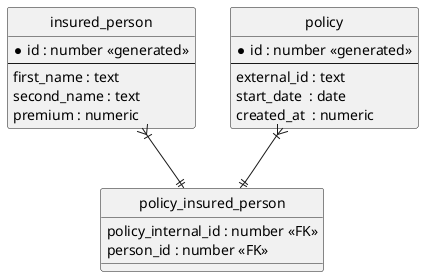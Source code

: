 @startuml
' hide the spot
hide circle

entity "insured_person" as ip {
  *id : number <<generated>>
  --
  first_name : text
  second_name : text
  premium : numeric
}

entity "policy" as p {
  *id : number <<generated>>
  --
  external_id : text
  start_date  : date
  created_at  : numeric
}

entity "policy_insured_person" as pip {
  policy_internal_id : number <<FK>>
  person_id : number <<FK>>
}

ip }|--|| pip
p  }|--|| pip
@enduml

